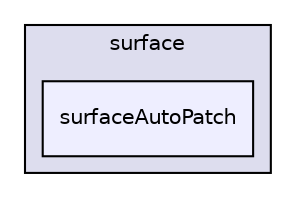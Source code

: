 digraph "applications/utilities/surface/surfaceAutoPatch" {
  bgcolor=transparent;
  compound=true
  node [ fontsize="10", fontname="Helvetica"];
  edge [ labelfontsize="10", labelfontname="Helvetica"];
  subgraph clusterdir_f17de662d5fa06afbf0442aecb6ca0a0 {
    graph [ bgcolor="#ddddee", pencolor="black", label="surface" fontname="Helvetica", fontsize="10", URL="dir_f17de662d5fa06afbf0442aecb6ca0a0.html"]
  dir_ad8ad5fde7305a1532d04a8becc3b46f [shape=box, label="surfaceAutoPatch", style="filled", fillcolor="#eeeeff", pencolor="black", URL="dir_ad8ad5fde7305a1532d04a8becc3b46f.html"];
  }
}
